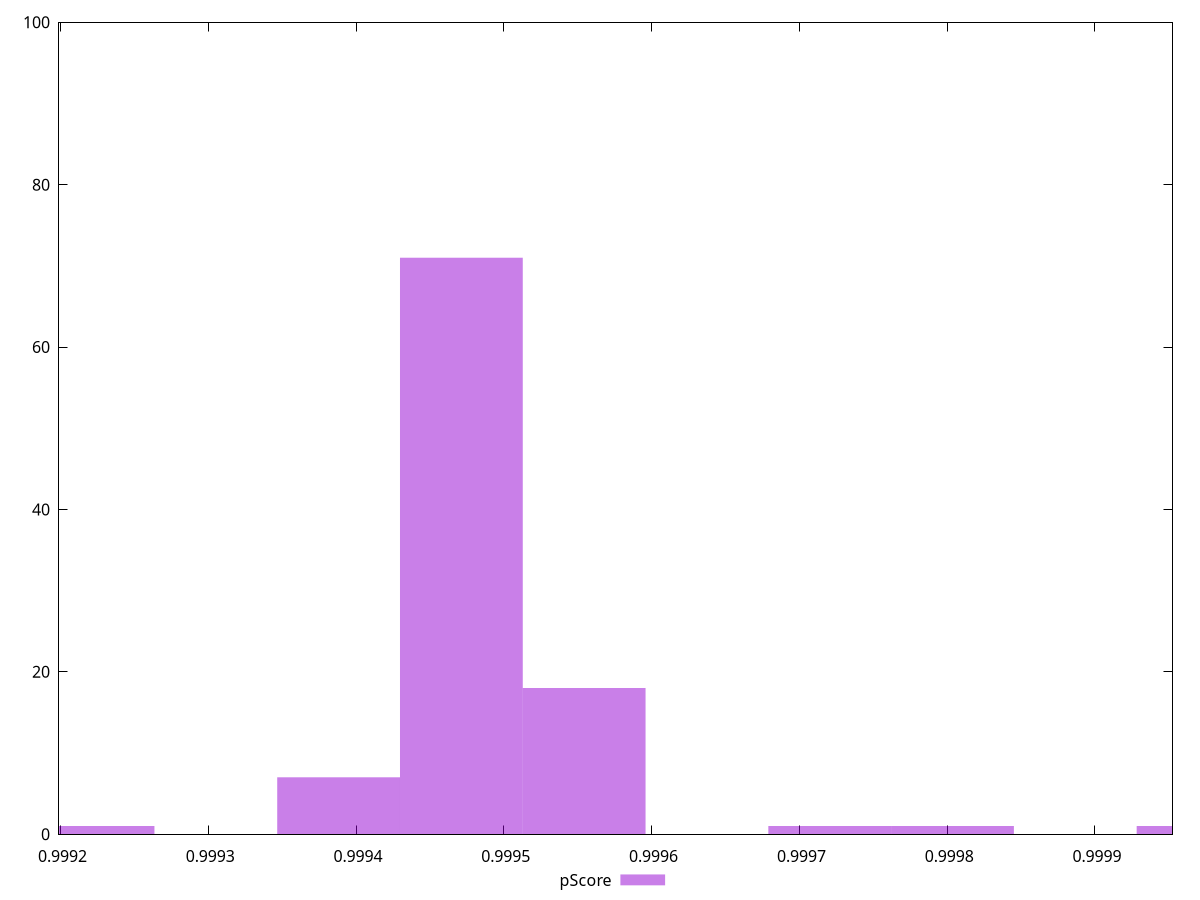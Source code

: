 reset

$pScore <<EOF
0.9993881731070247 7
0.9994712615816761 71
0.9995543500563275 18
0.9999697924295845 1
0.9992219961577219 1
0.9997205270056303 1
0.9998036154802817 1
EOF

set key outside below
set boxwidth 0.0000830884746513988
set xrange [0.9991989616958772:0.9999524889599284]
set yrange [0:100]
set trange [0:100]
set style fill transparent solid 0.5 noborder
set terminal svg size 640, 490 enhanced background rgb 'white'
set output "reports/report_00031_2021-02-24T23-18-18.084Z/speed-index/samples/agenda/pScore/histogram.svg"

plot $pScore title "pScore" with boxes

reset
